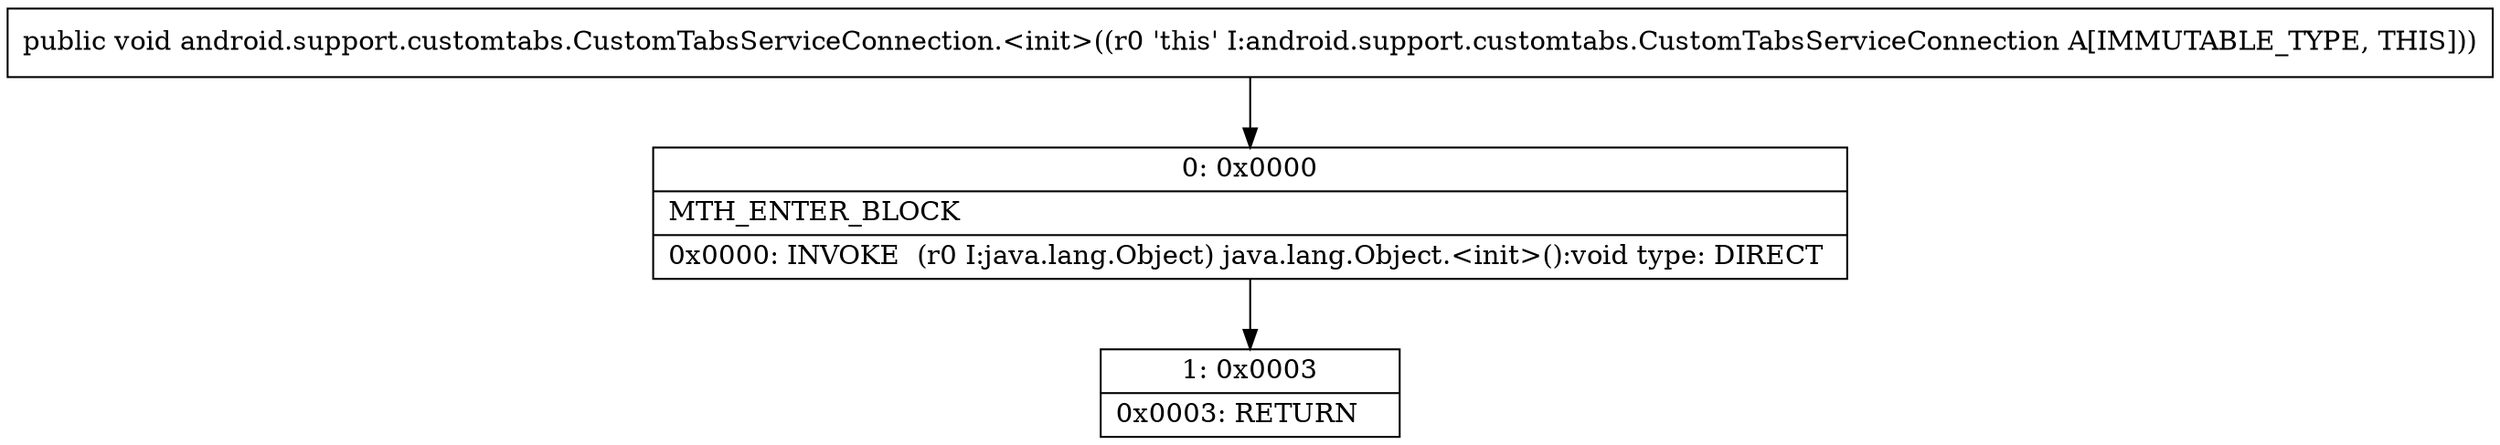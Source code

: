 digraph "CFG forandroid.support.customtabs.CustomTabsServiceConnection.\<init\>()V" {
Node_0 [shape=record,label="{0\:\ 0x0000|MTH_ENTER_BLOCK\l|0x0000: INVOKE  (r0 I:java.lang.Object) java.lang.Object.\<init\>():void type: DIRECT \l}"];
Node_1 [shape=record,label="{1\:\ 0x0003|0x0003: RETURN   \l}"];
MethodNode[shape=record,label="{public void android.support.customtabs.CustomTabsServiceConnection.\<init\>((r0 'this' I:android.support.customtabs.CustomTabsServiceConnection A[IMMUTABLE_TYPE, THIS])) }"];
MethodNode -> Node_0;
Node_0 -> Node_1;
}

